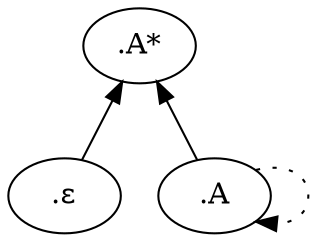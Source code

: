 digraph graphname{
  ".&epsilon;" -> ".A*"
  ".A" -> ".A*"
  ".A" -> ".A" [style = "dotted"]
  
  {rank=min ".A*"}
}
